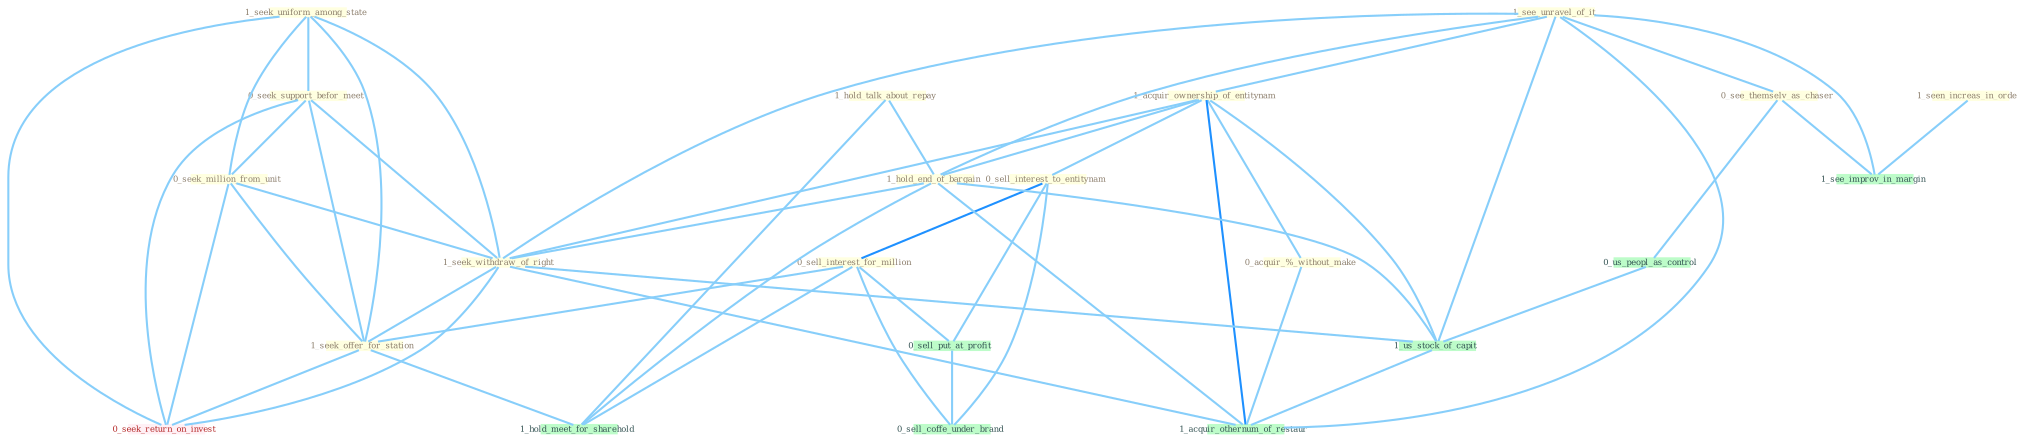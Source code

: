 Graph G{ 
    node
    [shape=polygon,style=filled,width=.5,height=.06,color="#BDFCC9",fixedsize=true,fontsize=4,
    fontcolor="#2f4f4f"];
    {node
    [color="#ffffe0", fontcolor="#8b7d6b"] "1_seek_uniform_among_state " "1_see_unravel_of_it " "1_acquir_ownership_of_entitynam " "0_sell_interest_to_entitynam " "1_seen_increas_in_order " "0_sell_interest_for_million " "1_hold_talk_about_repay " "0_seek_support_befor_meet " "1_hold_end_of_bargain " "0_seek_million_from_unit " "1_seek_withdraw_of_right " "0_acquir_%_without_make " "0_see_themselv_as_chaser " "1_seek_offer_for_station "}
{node [color="#fff0f5", fontcolor="#b22222"] "0_seek_return_on_invest "}
edge [color="#B0E2FF"];

	"1_seek_uniform_among_state " -- "0_seek_support_befor_meet " [w="1", color="#87cefa" ];
	"1_seek_uniform_among_state " -- "0_seek_million_from_unit " [w="1", color="#87cefa" ];
	"1_seek_uniform_among_state " -- "1_seek_withdraw_of_right " [w="1", color="#87cefa" ];
	"1_seek_uniform_among_state " -- "1_seek_offer_for_station " [w="1", color="#87cefa" ];
	"1_seek_uniform_among_state " -- "0_seek_return_on_invest " [w="1", color="#87cefa" ];
	"1_see_unravel_of_it " -- "1_acquir_ownership_of_entitynam " [w="1", color="#87cefa" ];
	"1_see_unravel_of_it " -- "1_hold_end_of_bargain " [w="1", color="#87cefa" ];
	"1_see_unravel_of_it " -- "1_seek_withdraw_of_right " [w="1", color="#87cefa" ];
	"1_see_unravel_of_it " -- "0_see_themselv_as_chaser " [w="1", color="#87cefa" ];
	"1_see_unravel_of_it " -- "1_us_stock_of_capit " [w="1", color="#87cefa" ];
	"1_see_unravel_of_it " -- "1_see_improv_in_margin " [w="1", color="#87cefa" ];
	"1_see_unravel_of_it " -- "1_acquir_othernum_of_restaur " [w="1", color="#87cefa" ];
	"1_acquir_ownership_of_entitynam " -- "0_sell_interest_to_entitynam " [w="1", color="#87cefa" ];
	"1_acquir_ownership_of_entitynam " -- "1_hold_end_of_bargain " [w="1", color="#87cefa" ];
	"1_acquir_ownership_of_entitynam " -- "1_seek_withdraw_of_right " [w="1", color="#87cefa" ];
	"1_acquir_ownership_of_entitynam " -- "0_acquir_%_without_make " [w="1", color="#87cefa" ];
	"1_acquir_ownership_of_entitynam " -- "1_us_stock_of_capit " [w="1", color="#87cefa" ];
	"1_acquir_ownership_of_entitynam " -- "1_acquir_othernum_of_restaur " [w="2", color="#1e90ff" , len=0.8];
	"0_sell_interest_to_entitynam " -- "0_sell_interest_for_million " [w="2", color="#1e90ff" , len=0.8];
	"0_sell_interest_to_entitynam " -- "0_sell_put_at_profit " [w="1", color="#87cefa" ];
	"0_sell_interest_to_entitynam " -- "0_sell_coffe_under_brand " [w="1", color="#87cefa" ];
	"1_seen_increas_in_order " -- "1_see_improv_in_margin " [w="1", color="#87cefa" ];
	"0_sell_interest_for_million " -- "1_seek_offer_for_station " [w="1", color="#87cefa" ];
	"0_sell_interest_for_million " -- "0_sell_put_at_profit " [w="1", color="#87cefa" ];
	"0_sell_interest_for_million " -- "0_sell_coffe_under_brand " [w="1", color="#87cefa" ];
	"0_sell_interest_for_million " -- "1_hold_meet_for_sharehold " [w="1", color="#87cefa" ];
	"1_hold_talk_about_repay " -- "1_hold_end_of_bargain " [w="1", color="#87cefa" ];
	"1_hold_talk_about_repay " -- "1_hold_meet_for_sharehold " [w="1", color="#87cefa" ];
	"0_seek_support_befor_meet " -- "0_seek_million_from_unit " [w="1", color="#87cefa" ];
	"0_seek_support_befor_meet " -- "1_seek_withdraw_of_right " [w="1", color="#87cefa" ];
	"0_seek_support_befor_meet " -- "1_seek_offer_for_station " [w="1", color="#87cefa" ];
	"0_seek_support_befor_meet " -- "0_seek_return_on_invest " [w="1", color="#87cefa" ];
	"1_hold_end_of_bargain " -- "1_seek_withdraw_of_right " [w="1", color="#87cefa" ];
	"1_hold_end_of_bargain " -- "1_us_stock_of_capit " [w="1", color="#87cefa" ];
	"1_hold_end_of_bargain " -- "1_hold_meet_for_sharehold " [w="1", color="#87cefa" ];
	"1_hold_end_of_bargain " -- "1_acquir_othernum_of_restaur " [w="1", color="#87cefa" ];
	"0_seek_million_from_unit " -- "1_seek_withdraw_of_right " [w="1", color="#87cefa" ];
	"0_seek_million_from_unit " -- "1_seek_offer_for_station " [w="1", color="#87cefa" ];
	"0_seek_million_from_unit " -- "0_seek_return_on_invest " [w="1", color="#87cefa" ];
	"1_seek_withdraw_of_right " -- "1_seek_offer_for_station " [w="1", color="#87cefa" ];
	"1_seek_withdraw_of_right " -- "0_seek_return_on_invest " [w="1", color="#87cefa" ];
	"1_seek_withdraw_of_right " -- "1_us_stock_of_capit " [w="1", color="#87cefa" ];
	"1_seek_withdraw_of_right " -- "1_acquir_othernum_of_restaur " [w="1", color="#87cefa" ];
	"0_acquir_%_without_make " -- "1_acquir_othernum_of_restaur " [w="1", color="#87cefa" ];
	"0_see_themselv_as_chaser " -- "0_us_peopl_as_control " [w="1", color="#87cefa" ];
	"0_see_themselv_as_chaser " -- "1_see_improv_in_margin " [w="1", color="#87cefa" ];
	"1_seek_offer_for_station " -- "0_seek_return_on_invest " [w="1", color="#87cefa" ];
	"1_seek_offer_for_station " -- "1_hold_meet_for_sharehold " [w="1", color="#87cefa" ];
	"0_us_peopl_as_control " -- "1_us_stock_of_capit " [w="1", color="#87cefa" ];
	"0_sell_put_at_profit " -- "0_sell_coffe_under_brand " [w="1", color="#87cefa" ];
	"1_us_stock_of_capit " -- "1_acquir_othernum_of_restaur " [w="1", color="#87cefa" ];
}